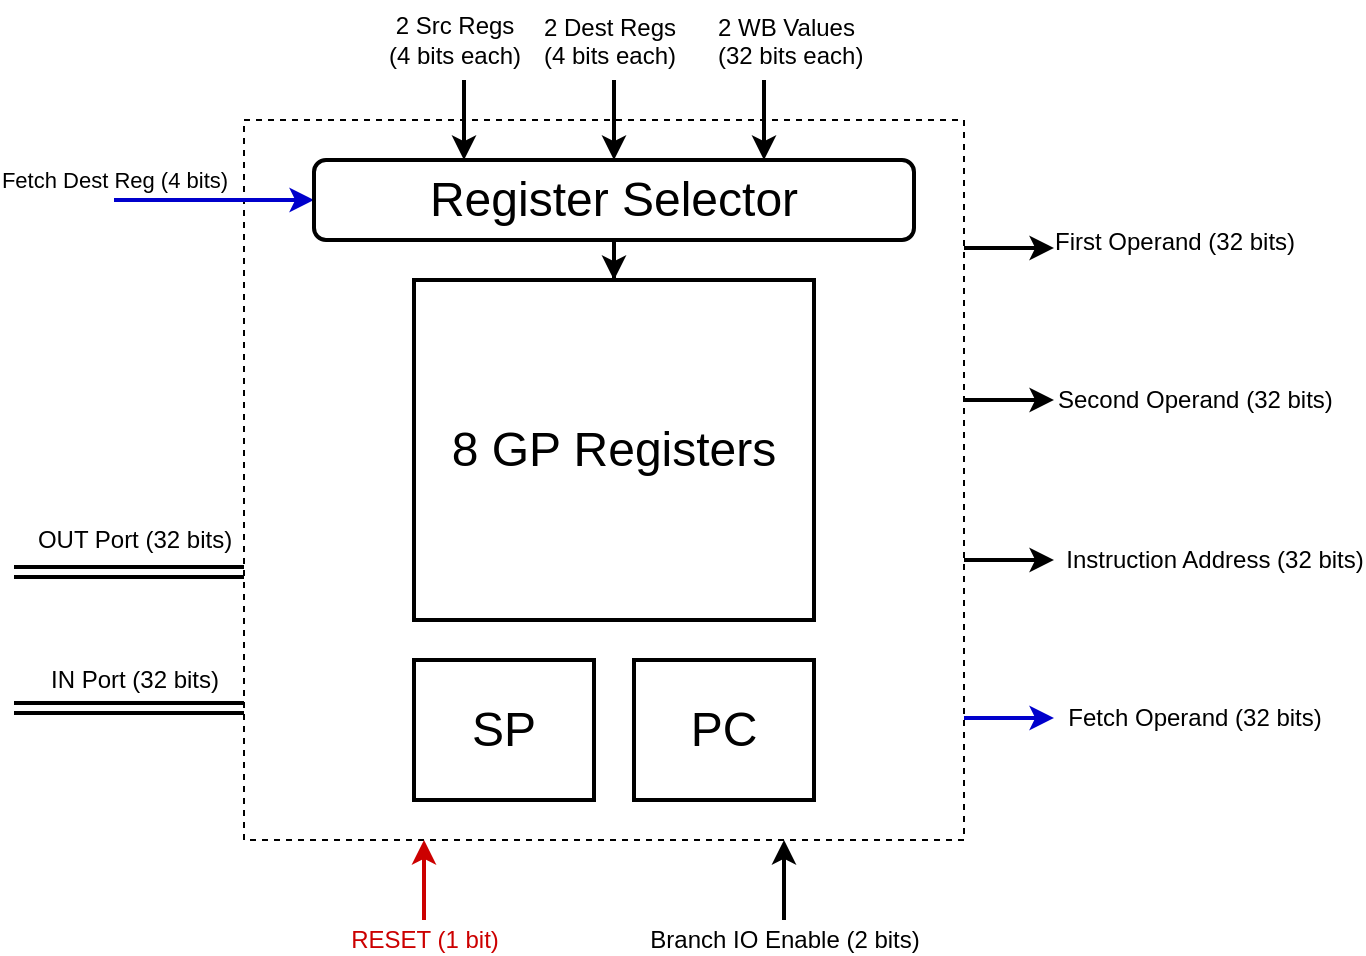 <mxfile version="12.9.8" type="device"><diagram id="H8apA8gtC7VhO80_4_9E" name="Page-1"><mxGraphModel dx="934" dy="534" grid="1" gridSize="10" guides="1" tooltips="1" connect="1" arrows="1" fold="1" page="1" pageScale="1" pageWidth="850" pageHeight="1100" math="0" shadow="0"><root><mxCell id="0"/><mxCell id="1" parent="0"/><mxCell id="ml3UvCZeVLvAUPbiQHqb-25" style="edgeStyle=orthogonalEdgeStyle;rounded=0;orthogonalLoop=1;jettySize=auto;html=1;exitX=1;exitY=0.25;exitDx=0;exitDy=0;strokeWidth=2;" parent="1" edge="1"><mxGeometry relative="1" as="geometry"><mxPoint x="650" y="314" as="targetPoint"/><mxPoint x="605" y="314" as="sourcePoint"/></mxGeometry></mxCell><mxCell id="ml3UvCZeVLvAUPbiQHqb-28" value="First Operand (32 bits)" style="text;html=1;align=center;verticalAlign=middle;resizable=0;points=[];labelBackgroundColor=#ffffff;" parent="ml3UvCZeVLvAUPbiQHqb-25" vertex="1" connectable="0"><mxGeometry x="0.733" y="3" relative="1" as="geometry"><mxPoint x="66" as="offset"/></mxGeometry></mxCell><mxCell id="ml3UvCZeVLvAUPbiQHqb-26" style="edgeStyle=orthogonalEdgeStyle;rounded=0;orthogonalLoop=1;jettySize=auto;html=1;exitX=1;exitY=0.5;exitDx=0;exitDy=0;strokeWidth=2;" parent="1" edge="1"><mxGeometry relative="1" as="geometry"><mxPoint x="650" y="390" as="targetPoint"/><mxPoint x="605" y="390" as="sourcePoint"/></mxGeometry></mxCell><mxCell id="ml3UvCZeVLvAUPbiQHqb-27" value="&lt;font style=&quot;font-size: 12px&quot;&gt;Instruction Address (32 bits)&lt;/font&gt;" style="edgeStyle=orthogonalEdgeStyle;rounded=0;orthogonalLoop=1;jettySize=auto;html=1;exitX=1;exitY=0.75;exitDx=0;exitDy=0;strokeWidth=2;" parent="1" edge="1"><mxGeometry x="1" y="80" relative="1" as="geometry"><mxPoint x="650" y="470" as="targetPoint"/><mxPoint x="80" y="80" as="offset"/><mxPoint x="605" y="470" as="sourcePoint"/></mxGeometry></mxCell><mxCell id="ml3UvCZeVLvAUPbiQHqb-3" value="" style="whiteSpace=wrap;html=1;aspect=fixed;dashed=1;strokeWidth=1;" parent="1" vertex="1"><mxGeometry x="245" y="250" width="360" height="360" as="geometry"/></mxCell><mxCell id="ml3UvCZeVLvAUPbiQHqb-17" style="edgeStyle=orthogonalEdgeStyle;rounded=0;orthogonalLoop=1;jettySize=auto;html=1;exitX=0.5;exitY=1;exitDx=0;exitDy=0;strokeWidth=2;" parent="1" source="ml3UvCZeVLvAUPbiQHqb-6" target="ml3UvCZeVLvAUPbiQHqb-8" edge="1"><mxGeometry relative="1" as="geometry"/></mxCell><mxCell id="n16skRF97KGwCEv-apwU-1" value="Fetch Dest Reg (4 bits)" style="edgeStyle=orthogonalEdgeStyle;rounded=0;orthogonalLoop=1;jettySize=auto;html=1;exitX=0;exitY=0.5;exitDx=0;exitDy=0;strokeWidth=2;strokeColor=#0000CC;endArrow=none;endFill=0;startArrow=classic;startFill=1;labelBackgroundColor=none;" edge="1" parent="1" source="ml3UvCZeVLvAUPbiQHqb-6"><mxGeometry x="1" y="-10" relative="1" as="geometry"><mxPoint x="180" y="290" as="targetPoint"/><mxPoint as="offset"/></mxGeometry></mxCell><mxCell id="ml3UvCZeVLvAUPbiQHqb-6" value="&lt;font style=&quot;font-size: 24px&quot;&gt;Register Selector&lt;/font&gt;" style="rounded=1;whiteSpace=wrap;html=1;strokeWidth=2;" parent="1" vertex="1"><mxGeometry x="280" y="270" width="300" height="40" as="geometry"/></mxCell><mxCell id="ml3UvCZeVLvAUPbiQHqb-8" value="&lt;font style=&quot;font-size: 24px&quot;&gt;8 GP Registers&lt;/font&gt;" style="rounded=0;whiteSpace=wrap;html=1;strokeWidth=2;" parent="1" vertex="1"><mxGeometry x="330" y="330" width="200" height="170" as="geometry"/></mxCell><mxCell id="ml3UvCZeVLvAUPbiQHqb-9" value="&lt;font style=&quot;font-size: 24px&quot;&gt;SP&lt;/font&gt;" style="rounded=0;whiteSpace=wrap;html=1;strokeWidth=2;" parent="1" vertex="1"><mxGeometry x="330" y="520" width="90" height="70" as="geometry"/></mxCell><mxCell id="ml3UvCZeVLvAUPbiQHqb-10" value="&lt;font style=&quot;font-size: 24px&quot;&gt;PC&lt;/font&gt;" style="rounded=0;whiteSpace=wrap;html=1;strokeWidth=2;" parent="1" vertex="1"><mxGeometry x="440" y="520" width="90" height="70" as="geometry"/></mxCell><mxCell id="ml3UvCZeVLvAUPbiQHqb-12" value="" style="shape=link;html=1;entryX=0;entryY=0.75;entryDx=0;entryDy=0;strokeWidth=2;" parent="1" edge="1"><mxGeometry width="50" height="50" relative="1" as="geometry"><mxPoint x="130" y="544" as="sourcePoint"/><mxPoint x="245" y="544" as="targetPoint"/></mxGeometry></mxCell><mxCell id="ml3UvCZeVLvAUPbiQHqb-14" value="IN Port (32 bits)" style="text;html=1;align=center;verticalAlign=middle;resizable=0;points=[];labelBackgroundColor=#ffffff;" parent="ml3UvCZeVLvAUPbiQHqb-12" vertex="1" connectable="0"><mxGeometry x="-0.183" y="-4" relative="1" as="geometry"><mxPoint x="13" y="-18" as="offset"/></mxGeometry></mxCell><mxCell id="ml3UvCZeVLvAUPbiQHqb-13" value="" style="shape=link;html=1;entryX=0;entryY=0.75;entryDx=0;entryDy=0;strokeWidth=2;" parent="1" edge="1"><mxGeometry width="50" height="50" relative="1" as="geometry"><mxPoint x="130" y="476" as="sourcePoint"/><mxPoint x="245" y="476" as="targetPoint"/></mxGeometry></mxCell><mxCell id="ml3UvCZeVLvAUPbiQHqb-15" value="OUT Port (32 bits)" style="text;html=1;align=center;verticalAlign=middle;resizable=0;points=[];labelBackgroundColor=#ffffff;" parent="ml3UvCZeVLvAUPbiQHqb-13" vertex="1" connectable="0"><mxGeometry x="0.183" y="6" relative="1" as="geometry"><mxPoint x="-8" y="-10" as="offset"/></mxGeometry></mxCell><mxCell id="ml3UvCZeVLvAUPbiQHqb-19" value="" style="endArrow=classic;html=1;strokeWidth=2;entryX=0.75;entryY=0;entryDx=0;entryDy=0;" parent="1" target="ml3UvCZeVLvAUPbiQHqb-6" edge="1"><mxGeometry width="50" height="50" relative="1" as="geometry"><mxPoint x="505" y="230" as="sourcePoint"/><mxPoint x="480" y="140" as="targetPoint"/></mxGeometry></mxCell><mxCell id="ml3UvCZeVLvAUPbiQHqb-20" value="&lt;font style=&quot;font-size: 12px&quot;&gt;2 Src Regs &lt;br&gt;(4 bits each)&lt;/font&gt;" style="endArrow=classic;html=1;strokeWidth=2;entryX=0.25;entryY=0;entryDx=0;entryDy=0;" parent="1" target="ml3UvCZeVLvAUPbiQHqb-6" edge="1"><mxGeometry x="-1" y="-21" width="50" height="50" relative="1" as="geometry"><mxPoint x="355" y="230" as="sourcePoint"/><mxPoint x="515" y="280" as="targetPoint"/><mxPoint x="16" y="-20" as="offset"/></mxGeometry></mxCell><mxCell id="ml3UvCZeVLvAUPbiQHqb-22" value="" style="endArrow=classic;html=1;strokeWidth=2;entryX=0.5;entryY=0;entryDx=0;entryDy=0;" parent="1" target="ml3UvCZeVLvAUPbiQHqb-6" edge="1"><mxGeometry width="50" height="50" relative="1" as="geometry"><mxPoint x="430" y="230" as="sourcePoint"/><mxPoint x="365" y="280" as="targetPoint"/></mxGeometry></mxCell><mxCell id="ml3UvCZeVLvAUPbiQHqb-23" value="&lt;font color=&quot;#cc0000&quot; style=&quot;font-size: 12px&quot;&gt;RESET (1 bit)&lt;/font&gt;" style="endArrow=classic;html=1;strokeWidth=2;entryX=0.25;entryY=1;entryDx=0;entryDy=0;strokeColor=#CC0000;" parent="1" target="ml3UvCZeVLvAUPbiQHqb-3" edge="1"><mxGeometry x="-1" y="-10" width="50" height="50" relative="1" as="geometry"><mxPoint x="335" y="650" as="sourcePoint"/><mxPoint x="365" y="280" as="targetPoint"/><mxPoint x="-10" y="10" as="offset"/></mxGeometry></mxCell><mxCell id="ml3UvCZeVLvAUPbiQHqb-24" value="&lt;font style=&quot;font-size: 12px&quot;&gt;Branch IO Enable (2 bits)&lt;/font&gt;" style="endArrow=classic;html=1;strokeWidth=2;entryX=0.75;entryY=1;entryDx=0;entryDy=0;" parent="1" target="ml3UvCZeVLvAUPbiQHqb-3" edge="1"><mxGeometry x="-1" y="-10" width="50" height="50" relative="1" as="geometry"><mxPoint x="515" y="650" as="sourcePoint"/><mxPoint x="345" y="620" as="targetPoint"/><mxPoint x="-10" y="10" as="offset"/></mxGeometry></mxCell><mxCell id="ml3UvCZeVLvAUPbiQHqb-29" value="Second Operand (32 bits)" style="text;html=1;" parent="1" vertex="1"><mxGeometry x="650" y="376" width="150" height="30" as="geometry"/></mxCell><mxCell id="ml3UvCZeVLvAUPbiQHqb-31" value="2 Dest Regs&amp;nbsp;&lt;br&gt;(4 bits each)" style="text;html=1;" parent="1" vertex="1"><mxGeometry x="392.5" y="190" width="75" height="30" as="geometry"/></mxCell><mxCell id="ml3UvCZeVLvAUPbiQHqb-32" value="2 WB Values&lt;br&gt;(32 bits each)" style="text;html=1;" parent="1" vertex="1"><mxGeometry x="480" y="190" width="75" height="30" as="geometry"/></mxCell><mxCell id="n16skRF97KGwCEv-apwU-2" value="&lt;font style=&quot;font-size: 12px&quot;&gt;Fetch Operand (32 bits)&lt;/font&gt;" style="edgeStyle=orthogonalEdgeStyle;rounded=0;orthogonalLoop=1;jettySize=auto;html=1;exitX=1;exitY=0.75;exitDx=0;exitDy=0;strokeWidth=2;strokeColor=#0000CC;" edge="1" parent="1"><mxGeometry x="1" y="70" relative="1" as="geometry"><mxPoint x="650" y="549" as="targetPoint"/><mxPoint x="70" y="70" as="offset"/><mxPoint x="605" y="549" as="sourcePoint"/></mxGeometry></mxCell></root></mxGraphModel></diagram></mxfile>